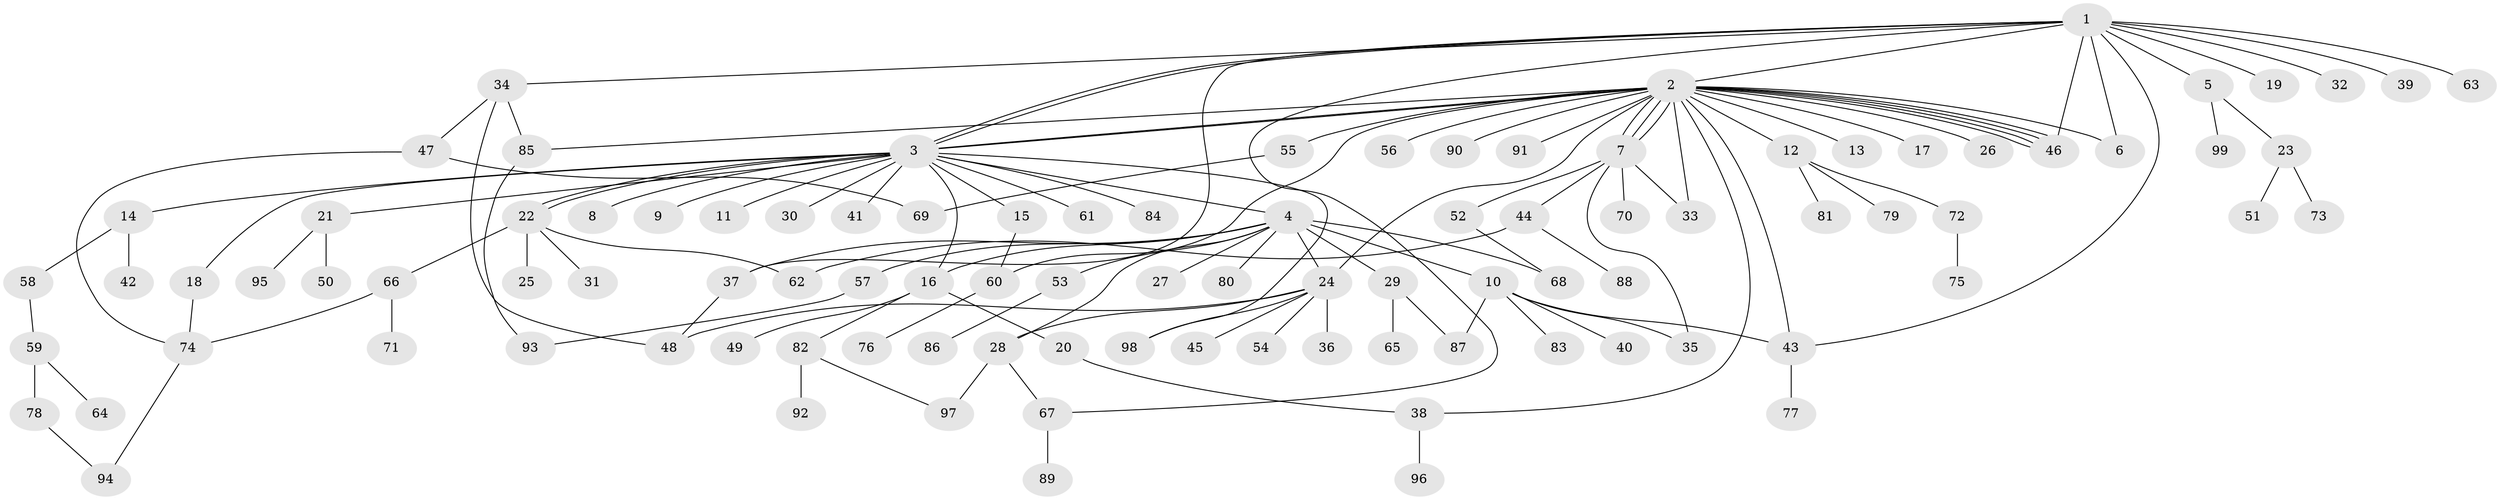 // coarse degree distribution, {1: 0.8461538461538461, 14: 0.02564102564102564, 5: 0.02564102564102564, 2: 0.05128205128205128, 7: 0.02564102564102564, 19: 0.02564102564102564}
// Generated by graph-tools (version 1.1) at 2025/50/03/04/25 21:50:23]
// undirected, 99 vertices, 133 edges
graph export_dot {
graph [start="1"]
  node [color=gray90,style=filled];
  1;
  2;
  3;
  4;
  5;
  6;
  7;
  8;
  9;
  10;
  11;
  12;
  13;
  14;
  15;
  16;
  17;
  18;
  19;
  20;
  21;
  22;
  23;
  24;
  25;
  26;
  27;
  28;
  29;
  30;
  31;
  32;
  33;
  34;
  35;
  36;
  37;
  38;
  39;
  40;
  41;
  42;
  43;
  44;
  45;
  46;
  47;
  48;
  49;
  50;
  51;
  52;
  53;
  54;
  55;
  56;
  57;
  58;
  59;
  60;
  61;
  62;
  63;
  64;
  65;
  66;
  67;
  68;
  69;
  70;
  71;
  72;
  73;
  74;
  75;
  76;
  77;
  78;
  79;
  80;
  81;
  82;
  83;
  84;
  85;
  86;
  87;
  88;
  89;
  90;
  91;
  92;
  93;
  94;
  95;
  96;
  97;
  98;
  99;
  1 -- 2;
  1 -- 3;
  1 -- 3;
  1 -- 5;
  1 -- 6;
  1 -- 19;
  1 -- 32;
  1 -- 34;
  1 -- 37;
  1 -- 39;
  1 -- 43;
  1 -- 46;
  1 -- 63;
  1 -- 67;
  2 -- 3;
  2 -- 3;
  2 -- 6;
  2 -- 7;
  2 -- 7;
  2 -- 7;
  2 -- 12;
  2 -- 13;
  2 -- 17;
  2 -- 24;
  2 -- 26;
  2 -- 33;
  2 -- 38;
  2 -- 43;
  2 -- 46;
  2 -- 46;
  2 -- 46;
  2 -- 46;
  2 -- 55;
  2 -- 56;
  2 -- 60;
  2 -- 85;
  2 -- 90;
  2 -- 91;
  3 -- 4;
  3 -- 8;
  3 -- 9;
  3 -- 11;
  3 -- 14;
  3 -- 15;
  3 -- 16;
  3 -- 18;
  3 -- 21;
  3 -- 22;
  3 -- 22;
  3 -- 30;
  3 -- 41;
  3 -- 61;
  3 -- 84;
  3 -- 98;
  4 -- 10;
  4 -- 16;
  4 -- 24;
  4 -- 27;
  4 -- 28;
  4 -- 29;
  4 -- 37;
  4 -- 53;
  4 -- 57;
  4 -- 68;
  4 -- 80;
  5 -- 23;
  5 -- 99;
  7 -- 33;
  7 -- 35;
  7 -- 44;
  7 -- 52;
  7 -- 70;
  10 -- 35;
  10 -- 40;
  10 -- 43;
  10 -- 83;
  10 -- 87;
  12 -- 72;
  12 -- 79;
  12 -- 81;
  14 -- 42;
  14 -- 58;
  15 -- 60;
  16 -- 20;
  16 -- 49;
  16 -- 82;
  18 -- 74;
  20 -- 38;
  21 -- 50;
  21 -- 95;
  22 -- 25;
  22 -- 31;
  22 -- 62;
  22 -- 66;
  23 -- 51;
  23 -- 73;
  24 -- 28;
  24 -- 36;
  24 -- 45;
  24 -- 48;
  24 -- 54;
  24 -- 98;
  28 -- 67;
  28 -- 97;
  29 -- 65;
  29 -- 87;
  34 -- 47;
  34 -- 48;
  34 -- 85;
  37 -- 48;
  38 -- 96;
  43 -- 77;
  44 -- 62;
  44 -- 88;
  47 -- 69;
  47 -- 74;
  52 -- 68;
  53 -- 86;
  55 -- 69;
  57 -- 93;
  58 -- 59;
  59 -- 64;
  59 -- 78;
  60 -- 76;
  66 -- 71;
  66 -- 74;
  67 -- 89;
  72 -- 75;
  74 -- 94;
  78 -- 94;
  82 -- 92;
  82 -- 97;
  85 -- 93;
}

